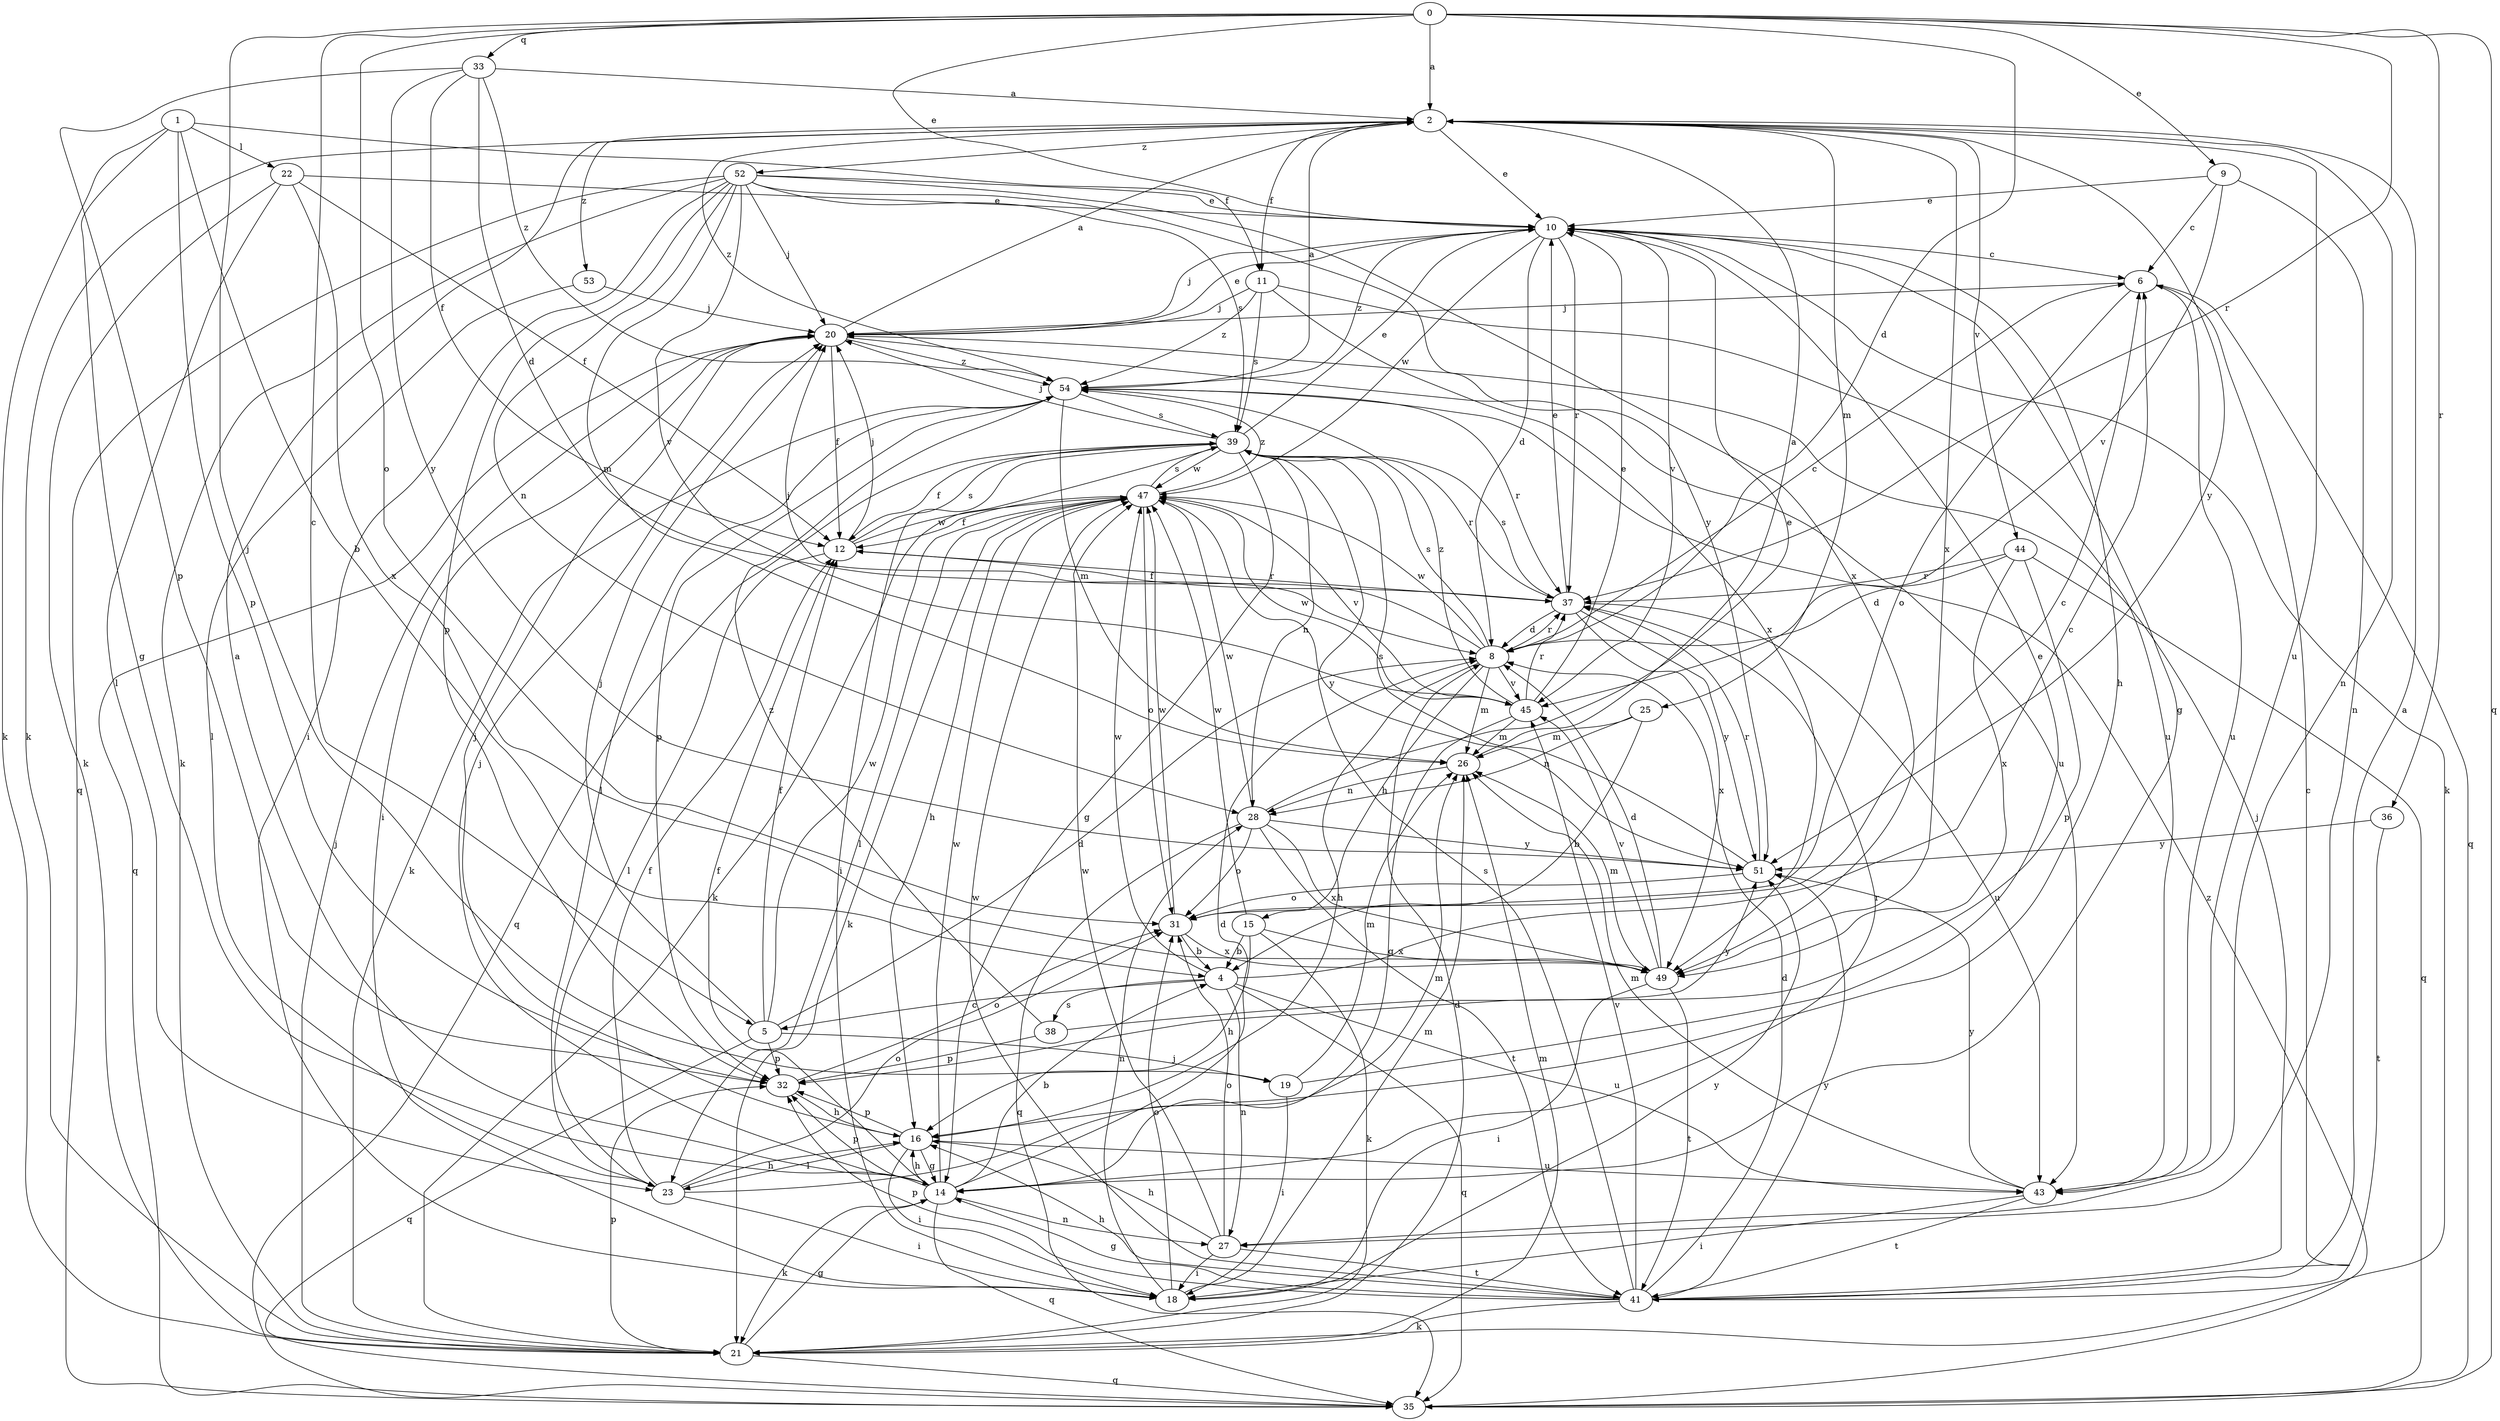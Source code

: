 strict digraph  {
0;
1;
2;
4;
5;
6;
8;
9;
10;
11;
12;
14;
15;
16;
18;
19;
20;
21;
22;
23;
25;
26;
27;
28;
31;
32;
33;
35;
36;
37;
38;
39;
41;
43;
44;
45;
47;
49;
51;
52;
53;
54;
0 -> 2  [label=a];
0 -> 5  [label=c];
0 -> 8  [label=d];
0 -> 9  [label=e];
0 -> 10  [label=e];
0 -> 19  [label=j];
0 -> 31  [label=o];
0 -> 33  [label=q];
0 -> 35  [label=q];
0 -> 36  [label=r];
0 -> 37  [label=r];
1 -> 4  [label=b];
1 -> 11  [label=f];
1 -> 14  [label=g];
1 -> 21  [label=k];
1 -> 22  [label=l];
1 -> 32  [label=p];
2 -> 10  [label=e];
2 -> 11  [label=f];
2 -> 21  [label=k];
2 -> 25  [label=m];
2 -> 27  [label=n];
2 -> 43  [label=u];
2 -> 44  [label=v];
2 -> 49  [label=x];
2 -> 51  [label=y];
2 -> 52  [label=z];
2 -> 53  [label=z];
2 -> 54  [label=z];
4 -> 5  [label=c];
4 -> 6  [label=c];
4 -> 27  [label=n];
4 -> 35  [label=q];
4 -> 38  [label=s];
4 -> 43  [label=u];
4 -> 47  [label=w];
5 -> 8  [label=d];
5 -> 12  [label=f];
5 -> 19  [label=j];
5 -> 20  [label=j];
5 -> 32  [label=p];
5 -> 35  [label=q];
5 -> 47  [label=w];
6 -> 20  [label=j];
6 -> 31  [label=o];
6 -> 35  [label=q];
6 -> 43  [label=u];
8 -> 6  [label=c];
8 -> 15  [label=h];
8 -> 16  [label=h];
8 -> 20  [label=j];
8 -> 26  [label=m];
8 -> 37  [label=r];
8 -> 39  [label=s];
8 -> 45  [label=v];
8 -> 47  [label=w];
9 -> 6  [label=c];
9 -> 10  [label=e];
9 -> 27  [label=n];
9 -> 45  [label=v];
10 -> 6  [label=c];
10 -> 8  [label=d];
10 -> 14  [label=g];
10 -> 16  [label=h];
10 -> 20  [label=j];
10 -> 21  [label=k];
10 -> 37  [label=r];
10 -> 45  [label=v];
10 -> 47  [label=w];
10 -> 54  [label=z];
11 -> 20  [label=j];
11 -> 39  [label=s];
11 -> 43  [label=u];
11 -> 49  [label=x];
11 -> 54  [label=z];
12 -> 20  [label=j];
12 -> 23  [label=l];
12 -> 37  [label=r];
12 -> 39  [label=s];
12 -> 47  [label=w];
14 -> 2  [label=a];
14 -> 4  [label=b];
14 -> 8  [label=d];
14 -> 12  [label=f];
14 -> 16  [label=h];
14 -> 20  [label=j];
14 -> 21  [label=k];
14 -> 27  [label=n];
14 -> 32  [label=p];
14 -> 35  [label=q];
14 -> 37  [label=r];
14 -> 47  [label=w];
15 -> 4  [label=b];
15 -> 16  [label=h];
15 -> 21  [label=k];
15 -> 47  [label=w];
15 -> 49  [label=x];
16 -> 14  [label=g];
16 -> 18  [label=i];
16 -> 20  [label=j];
16 -> 23  [label=l];
16 -> 32  [label=p];
16 -> 43  [label=u];
18 -> 26  [label=m];
18 -> 28  [label=n];
18 -> 31  [label=o];
18 -> 51  [label=y];
19 -> 10  [label=e];
19 -> 18  [label=i];
19 -> 26  [label=m];
20 -> 2  [label=a];
20 -> 10  [label=e];
20 -> 12  [label=f];
20 -> 18  [label=i];
20 -> 35  [label=q];
20 -> 43  [label=u];
20 -> 54  [label=z];
21 -> 8  [label=d];
21 -> 14  [label=g];
21 -> 20  [label=j];
21 -> 26  [label=m];
21 -> 32  [label=p];
21 -> 35  [label=q];
22 -> 10  [label=e];
22 -> 12  [label=f];
22 -> 21  [label=k];
22 -> 23  [label=l];
22 -> 49  [label=x];
23 -> 12  [label=f];
23 -> 16  [label=h];
23 -> 18  [label=i];
23 -> 26  [label=m];
23 -> 31  [label=o];
25 -> 4  [label=b];
25 -> 26  [label=m];
25 -> 28  [label=n];
26 -> 2  [label=a];
26 -> 28  [label=n];
27 -> 16  [label=h];
27 -> 18  [label=i];
27 -> 31  [label=o];
27 -> 41  [label=t];
27 -> 47  [label=w];
28 -> 10  [label=e];
28 -> 31  [label=o];
28 -> 35  [label=q];
28 -> 41  [label=t];
28 -> 47  [label=w];
28 -> 49  [label=x];
28 -> 51  [label=y];
31 -> 4  [label=b];
31 -> 6  [label=c];
31 -> 47  [label=w];
31 -> 49  [label=x];
32 -> 16  [label=h];
32 -> 31  [label=o];
33 -> 2  [label=a];
33 -> 8  [label=d];
33 -> 12  [label=f];
33 -> 32  [label=p];
33 -> 51  [label=y];
33 -> 54  [label=z];
35 -> 54  [label=z];
36 -> 41  [label=t];
36 -> 51  [label=y];
37 -> 8  [label=d];
37 -> 10  [label=e];
37 -> 12  [label=f];
37 -> 39  [label=s];
37 -> 43  [label=u];
37 -> 49  [label=x];
37 -> 51  [label=y];
38 -> 32  [label=p];
38 -> 51  [label=y];
38 -> 54  [label=z];
39 -> 10  [label=e];
39 -> 12  [label=f];
39 -> 14  [label=g];
39 -> 18  [label=i];
39 -> 20  [label=j];
39 -> 21  [label=k];
39 -> 28  [label=n];
39 -> 35  [label=q];
39 -> 37  [label=r];
39 -> 47  [label=w];
41 -> 2  [label=a];
41 -> 6  [label=c];
41 -> 8  [label=d];
41 -> 14  [label=g];
41 -> 16  [label=h];
41 -> 20  [label=j];
41 -> 21  [label=k];
41 -> 32  [label=p];
41 -> 39  [label=s];
41 -> 45  [label=v];
41 -> 47  [label=w];
41 -> 51  [label=y];
43 -> 18  [label=i];
43 -> 26  [label=m];
43 -> 41  [label=t];
43 -> 51  [label=y];
44 -> 8  [label=d];
44 -> 32  [label=p];
44 -> 35  [label=q];
44 -> 37  [label=r];
44 -> 49  [label=x];
45 -> 10  [label=e];
45 -> 14  [label=g];
45 -> 26  [label=m];
45 -> 37  [label=r];
45 -> 47  [label=w];
45 -> 54  [label=z];
47 -> 12  [label=f];
47 -> 16  [label=h];
47 -> 21  [label=k];
47 -> 23  [label=l];
47 -> 31  [label=o];
47 -> 39  [label=s];
47 -> 45  [label=v];
47 -> 51  [label=y];
47 -> 54  [label=z];
49 -> 8  [label=d];
49 -> 18  [label=i];
49 -> 26  [label=m];
49 -> 41  [label=t];
49 -> 45  [label=v];
51 -> 31  [label=o];
51 -> 37  [label=r];
51 -> 39  [label=s];
52 -> 10  [label=e];
52 -> 18  [label=i];
52 -> 20  [label=j];
52 -> 21  [label=k];
52 -> 26  [label=m];
52 -> 28  [label=n];
52 -> 32  [label=p];
52 -> 35  [label=q];
52 -> 39  [label=s];
52 -> 45  [label=v];
52 -> 49  [label=x];
52 -> 51  [label=y];
53 -> 20  [label=j];
53 -> 23  [label=l];
54 -> 2  [label=a];
54 -> 21  [label=k];
54 -> 23  [label=l];
54 -> 26  [label=m];
54 -> 32  [label=p];
54 -> 37  [label=r];
54 -> 39  [label=s];
}
